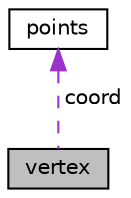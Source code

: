 digraph "vertex"
{
 // LATEX_PDF_SIZE
  edge [fontname="Helvetica",fontsize="10",labelfontname="Helvetica",labelfontsize="10"];
  node [fontname="Helvetica",fontsize="10",shape=record];
  Node1 [label="vertex",height=0.2,width=0.4,color="black", fillcolor="grey75", style="filled", fontcolor="black",tooltip="A structure named vertex containing fields: Has a vertex variable of the vertex structure type."];
  Node2 -> Node1 [dir="back",color="darkorchid3",fontsize="10",style="dashed",label=" coord" ,fontname="Helvetica"];
  Node2 [label="points",height=0.2,width=0.4,color="black", fillcolor="white", style="filled",URL="$structpoints.html",tooltip="A structure named points containing fields with vertex coordinates along the x, y,..."];
}

